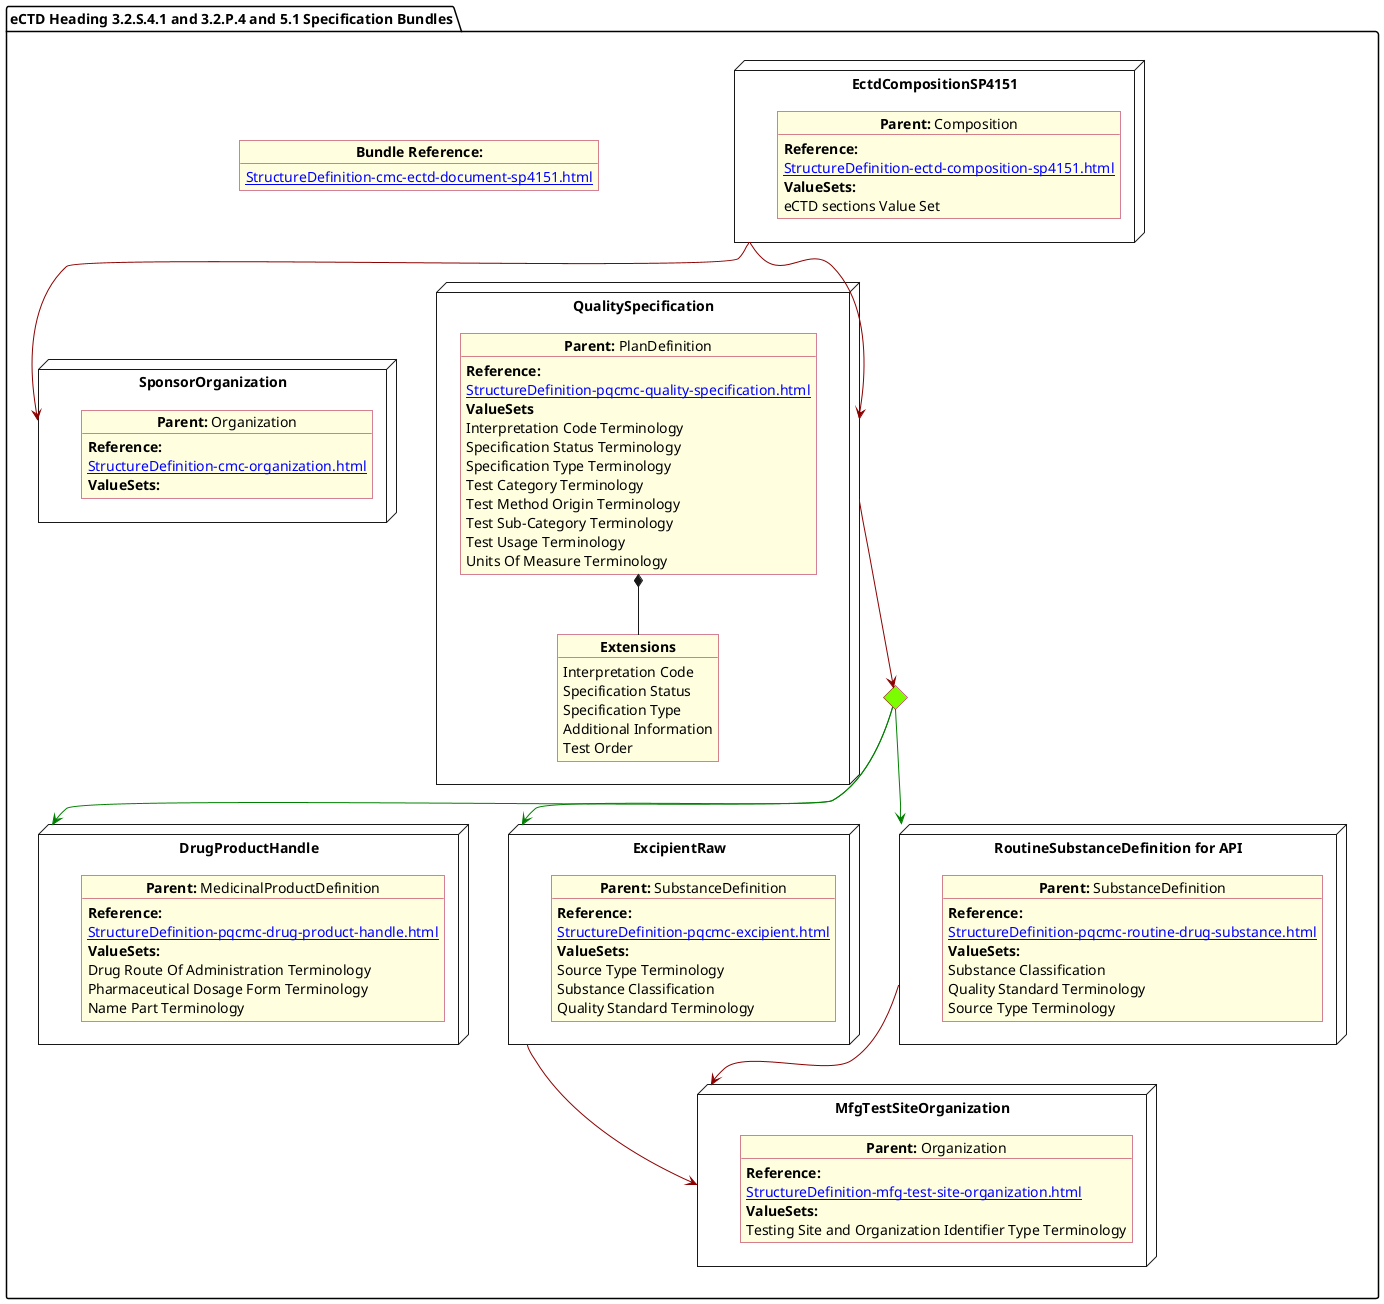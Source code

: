 @startuml Specification
allowmixing
'Mixed model of use case and object
skinparam svgDimensionStyle false
skinparam ObjectBackgroundColor LightYellow
skinparam ObjectBorderColor #A80036
skinparam activityDiamondBorderColor #A80036
skinparam activityDiamondBackgroundColor lawnGreen
skinparam ClassBorderThickness 4

package "eCTD Heading 3.2.S.4.1 and 3.2.P.4 and 5.1 Specification Bundles" as NODES {
  object "**Bundle Reference:**" as objbun {
    [[StructureDefinition-cmc-ectd-document-sp4151.html]]
  }

  node "DrugProductHandle" as NN {

    object "**Parent:** MedicinalProductDefinition" as obj3 {
      **Reference:**
      [[StructureDefinition-pqcmc-drug-product-handle.html]]
      **ValueSets:**
      Drug Route Of Administration Terminology
      Pharmaceutical Dosage Form Terminology
      Name Part Terminology
    }
  }
  node "ExcipientRaw" as N21 {

    object "**Parent:** SubstanceDefinition" as obj22 {
      **Reference:**
      [[StructureDefinition-pqcmc-excipient.html]]
      **ValueSets:**
      Source Type Terminology
      Substance Classification
      Quality Standard Terminology
    }
  }
  node "MfgTestSiteOrganization" as N21mfg {

    object "**Parent:** Organization" as objTS  {
      **Reference:**
      [[StructureDefinition-mfg-test-site-organization.html]]
      **ValueSets:**
      Testing Site and Organization Identifier Type Terminology
    }
  }

  node "EctdCompositionSP4151" as N1 {

    object "**Parent:** Composition" as obj1 {
      **Reference:**
      [[StructureDefinition-ectd-composition-sp4151.html]]
      **ValueSets:**
      eCTD sections Value Set
    }
  }
  node "SponsorOrganization" as NMSpon {

    object "**Parent:** Organization" as objDP {
      **Reference:**
      [[StructureDefinition-cmc-organization.html]]
      **ValueSets:**
    }
  }

  node "RoutineSubstanceDefinition for API" as NNS {

    object "**Parent:** SubstanceDefinition" as obj4 {
      **Reference:**
      [[StructureDefinition-pqcmc-routine-drug-substance.html]]
      **ValueSets:**
      Substance Classification
      Quality Standard Terminology
      Source Type Terminology
    }
  }

  diamond CH

  node "QualitySpecification" as N2 {

    object "**Parent:** PlanDefinition" as obj2 {
      **Reference:**
      [[StructureDefinition-pqcmc-quality-specification.html]]
      **ValueSets**
      Interpretation Code Terminology
      Specification Status Terminology
      Specification Type Terminology
      Test Category Terminology
      Test Method Origin Terminology
      Test Sub-Category Terminology
      Test Usage Terminology
      Units Of Measure Terminology
    }
    object "**Extensions**" as objQSEx {
      Interpretation Code
      Specification Status
      Specification Type
      Additional Information
      Test Order
    }
    obj2 *-- objQSEx
  }

  N1 -[#darkred]-> NMSpon
  N1 -[#darkred]-> N2
  N2 -[#darkred]-> CH
  CH -[#green]-> N21
  CH -[#green]-> NNS
  CH -[#green]-> NN
  NNS -[#darkred]-> N21mfg
  N21 -[#darkred]-> N21mfg
}
@enduml